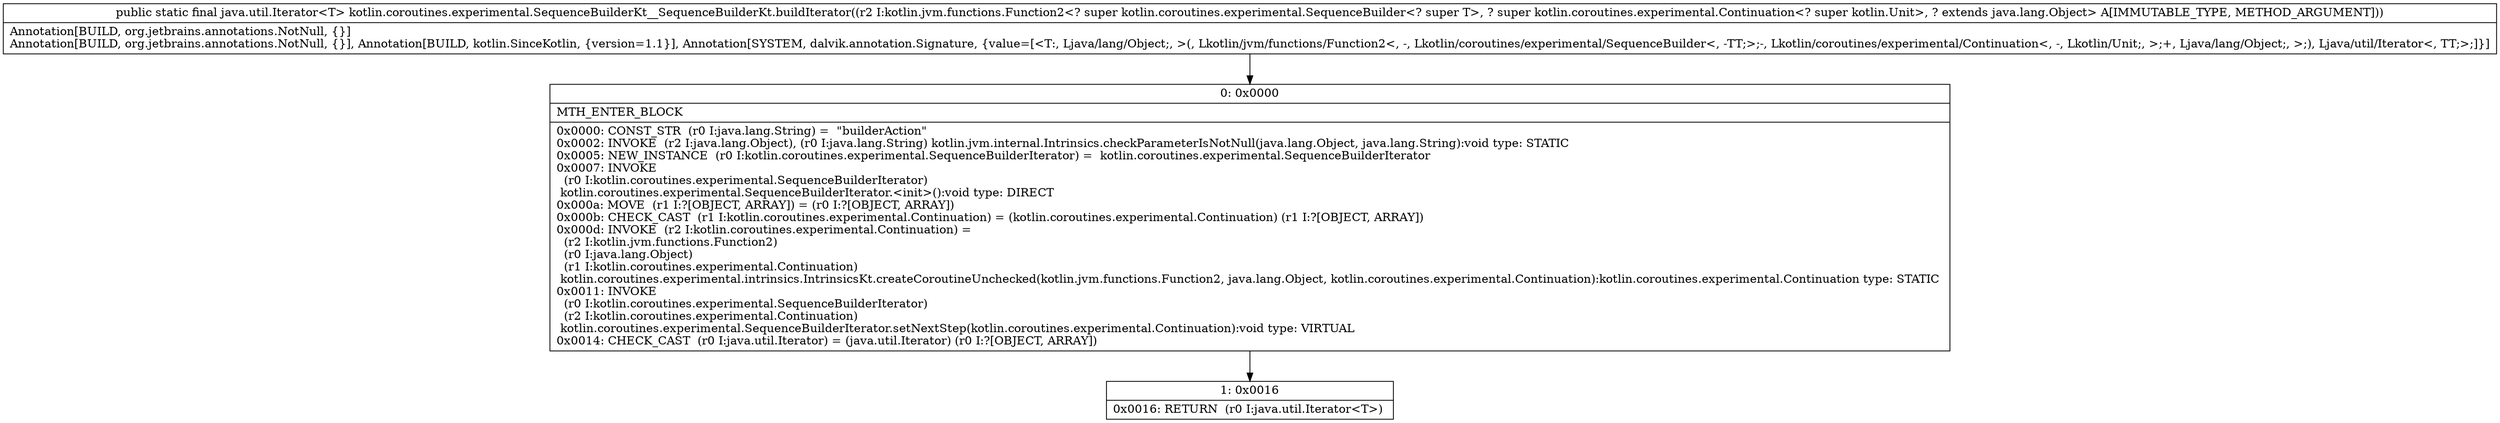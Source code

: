 digraph "CFG forkotlin.coroutines.experimental.SequenceBuilderKt__SequenceBuilderKt.buildIterator(Lkotlin\/jvm\/functions\/Function2;)Ljava\/util\/Iterator;" {
Node_0 [shape=record,label="{0\:\ 0x0000|MTH_ENTER_BLOCK\l|0x0000: CONST_STR  (r0 I:java.lang.String) =  \"builderAction\" \l0x0002: INVOKE  (r2 I:java.lang.Object), (r0 I:java.lang.String) kotlin.jvm.internal.Intrinsics.checkParameterIsNotNull(java.lang.Object, java.lang.String):void type: STATIC \l0x0005: NEW_INSTANCE  (r0 I:kotlin.coroutines.experimental.SequenceBuilderIterator) =  kotlin.coroutines.experimental.SequenceBuilderIterator \l0x0007: INVOKE  \l  (r0 I:kotlin.coroutines.experimental.SequenceBuilderIterator)\l kotlin.coroutines.experimental.SequenceBuilderIterator.\<init\>():void type: DIRECT \l0x000a: MOVE  (r1 I:?[OBJECT, ARRAY]) = (r0 I:?[OBJECT, ARRAY]) \l0x000b: CHECK_CAST  (r1 I:kotlin.coroutines.experimental.Continuation) = (kotlin.coroutines.experimental.Continuation) (r1 I:?[OBJECT, ARRAY]) \l0x000d: INVOKE  (r2 I:kotlin.coroutines.experimental.Continuation) = \l  (r2 I:kotlin.jvm.functions.Function2)\l  (r0 I:java.lang.Object)\l  (r1 I:kotlin.coroutines.experimental.Continuation)\l kotlin.coroutines.experimental.intrinsics.IntrinsicsKt.createCoroutineUnchecked(kotlin.jvm.functions.Function2, java.lang.Object, kotlin.coroutines.experimental.Continuation):kotlin.coroutines.experimental.Continuation type: STATIC \l0x0011: INVOKE  \l  (r0 I:kotlin.coroutines.experimental.SequenceBuilderIterator)\l  (r2 I:kotlin.coroutines.experimental.Continuation)\l kotlin.coroutines.experimental.SequenceBuilderIterator.setNextStep(kotlin.coroutines.experimental.Continuation):void type: VIRTUAL \l0x0014: CHECK_CAST  (r0 I:java.util.Iterator) = (java.util.Iterator) (r0 I:?[OBJECT, ARRAY]) \l}"];
Node_1 [shape=record,label="{1\:\ 0x0016|0x0016: RETURN  (r0 I:java.util.Iterator\<T\>) \l}"];
MethodNode[shape=record,label="{public static final java.util.Iterator\<T\> kotlin.coroutines.experimental.SequenceBuilderKt__SequenceBuilderKt.buildIterator((r2 I:kotlin.jvm.functions.Function2\<? super kotlin.coroutines.experimental.SequenceBuilder\<? super T\>, ? super kotlin.coroutines.experimental.Continuation\<? super kotlin.Unit\>, ? extends java.lang.Object\> A[IMMUTABLE_TYPE, METHOD_ARGUMENT]))  | Annotation[BUILD, org.jetbrains.annotations.NotNull, \{\}]\lAnnotation[BUILD, org.jetbrains.annotations.NotNull, \{\}], Annotation[BUILD, kotlin.SinceKotlin, \{version=1.1\}], Annotation[SYSTEM, dalvik.annotation.Signature, \{value=[\<T:, Ljava\/lang\/Object;, \>(, Lkotlin\/jvm\/functions\/Function2\<, \-, Lkotlin\/coroutines\/experimental\/SequenceBuilder\<, \-TT;\>;\-, Lkotlin\/coroutines\/experimental\/Continuation\<, \-, Lkotlin\/Unit;, \>;+, Ljava\/lang\/Object;, \>;), Ljava\/util\/Iterator\<, TT;\>;]\}]\l}"];
MethodNode -> Node_0;
Node_0 -> Node_1;
}

